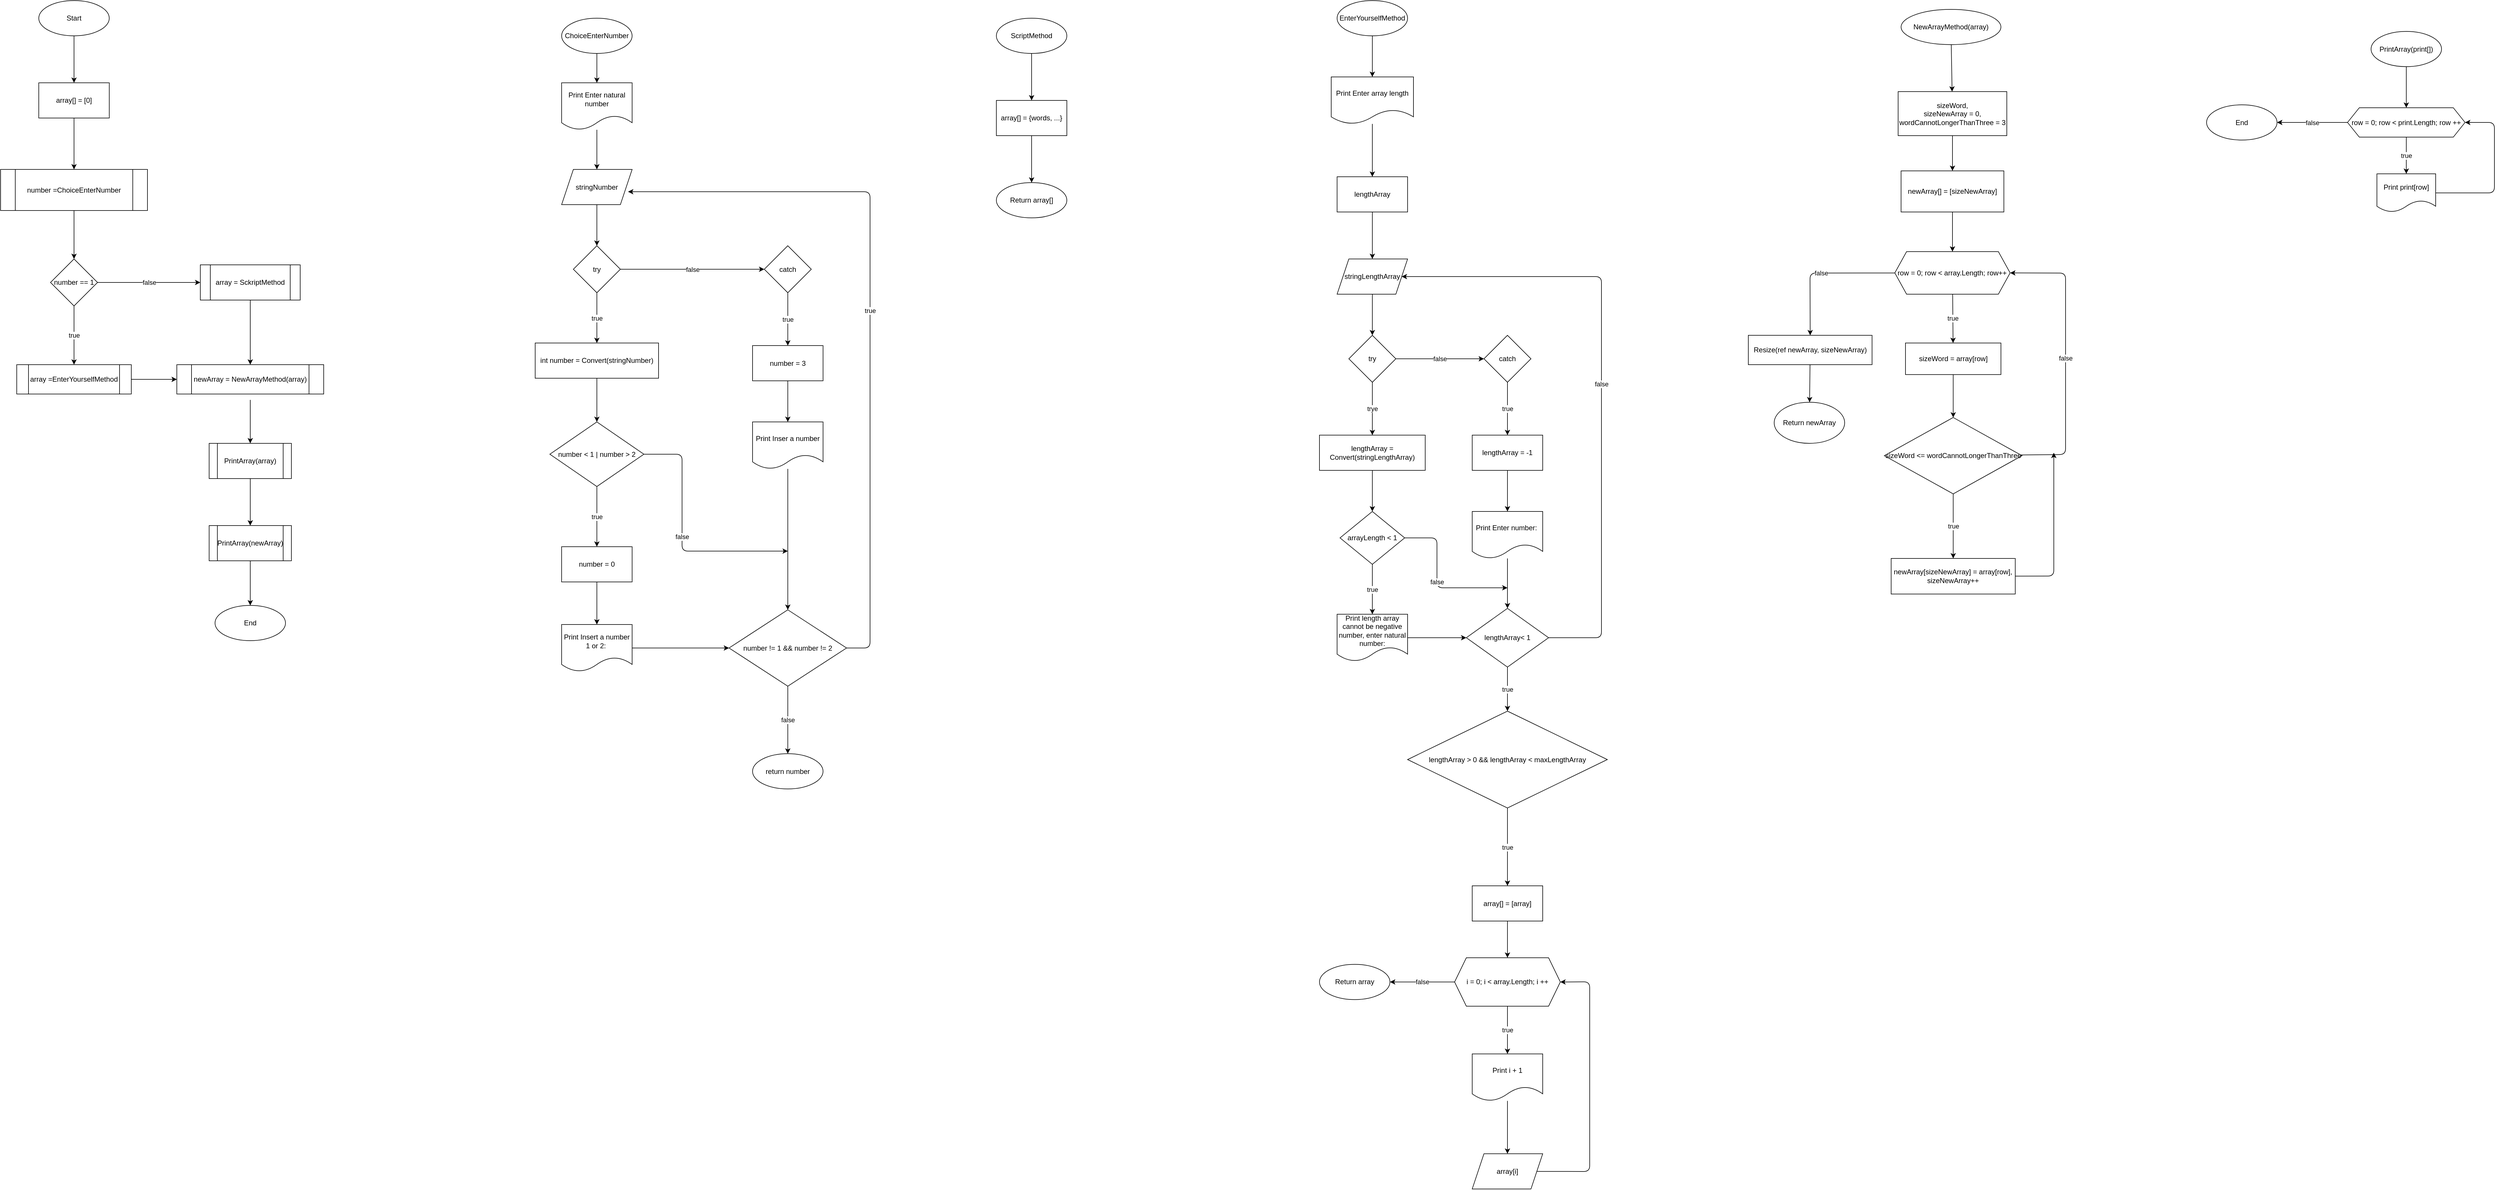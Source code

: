 <mxfile>
    <diagram id="Eii8nnGH6GLkC-q3jCfu" name="Page-1">
        <mxGraphModel dx="1202" dy="533" grid="1" gridSize="10" guides="1" tooltips="1" connect="1" arrows="1" fold="1" page="1" pageScale="1" pageWidth="1100" pageHeight="850" math="0" shadow="0">
            <root>
                <mxCell id="0"/>
                <mxCell id="1" parent="0"/>
                <mxCell id="Q7-Qrk8orozJDqt8Iv2w-7" value="" style="edgeStyle=none;html=1;" parent="1" source="Q7-Qrk8orozJDqt8Iv2w-8" target="Q7-Qrk8orozJDqt8Iv2w-101" edge="1">
                    <mxGeometry relative="1" as="geometry"/>
                </mxCell>
                <mxCell id="Q7-Qrk8orozJDqt8Iv2w-8" value="ChoiceEnterNumber" style="ellipse;whiteSpace=wrap;html=1;" parent="1" vertex="1">
                    <mxGeometry x="990" y="40" width="120" height="60" as="geometry"/>
                </mxCell>
                <mxCell id="Q7-Qrk8orozJDqt8Iv2w-9" value="" style="edgeStyle=none;html=1;" parent="1" source="Q7-Qrk8orozJDqt8Iv2w-10" target="Q7-Qrk8orozJDqt8Iv2w-13" edge="1">
                    <mxGeometry relative="1" as="geometry"/>
                </mxCell>
                <mxCell id="Q7-Qrk8orozJDqt8Iv2w-10" value="stringNumber" style="shape=parallelogram;perimeter=parallelogramPerimeter;whiteSpace=wrap;html=1;fixedSize=1;" parent="1" vertex="1">
                    <mxGeometry x="990" y="297.5" width="120" height="60" as="geometry"/>
                </mxCell>
                <mxCell id="Q7-Qrk8orozJDqt8Iv2w-11" value="true" style="edgeStyle=none;html=1;" parent="1" source="Q7-Qrk8orozJDqt8Iv2w-13" target="Q7-Qrk8orozJDqt8Iv2w-15" edge="1">
                    <mxGeometry relative="1" as="geometry"/>
                </mxCell>
                <mxCell id="Q7-Qrk8orozJDqt8Iv2w-12" value="false" style="edgeStyle=none;html=1;" parent="1" source="Q7-Qrk8orozJDqt8Iv2w-13" target="Q7-Qrk8orozJDqt8Iv2w-24" edge="1">
                    <mxGeometry relative="1" as="geometry"/>
                </mxCell>
                <mxCell id="Q7-Qrk8orozJDqt8Iv2w-13" value="try" style="rhombus;whiteSpace=wrap;html=1;" parent="1" vertex="1">
                    <mxGeometry x="1010" y="427.5" width="80" height="80" as="geometry"/>
                </mxCell>
                <mxCell id="Q7-Qrk8orozJDqt8Iv2w-14" value="" style="edgeStyle=none;html=1;" parent="1" source="Q7-Qrk8orozJDqt8Iv2w-15" target="Q7-Qrk8orozJDqt8Iv2w-18" edge="1">
                    <mxGeometry relative="1" as="geometry"/>
                </mxCell>
                <mxCell id="Q7-Qrk8orozJDqt8Iv2w-15" value="int number = Convert(stringNumber)" style="whiteSpace=wrap;html=1;" parent="1" vertex="1">
                    <mxGeometry x="945" y="593.12" width="210" height="60" as="geometry"/>
                </mxCell>
                <mxCell id="Q7-Qrk8orozJDqt8Iv2w-16" value="true" style="edgeStyle=none;html=1;" parent="1" source="Q7-Qrk8orozJDqt8Iv2w-18" target="Q7-Qrk8orozJDqt8Iv2w-20" edge="1">
                    <mxGeometry relative="1" as="geometry"/>
                </mxCell>
                <mxCell id="Q7-Qrk8orozJDqt8Iv2w-17" value="false" style="edgeStyle=none;html=1;" parent="1" source="Q7-Qrk8orozJDqt8Iv2w-18" edge="1">
                    <mxGeometry relative="1" as="geometry">
                        <mxPoint x="1375" y="947.5" as="targetPoint"/>
                        <Array as="points">
                            <mxPoint x="1195" y="782.5"/>
                            <mxPoint x="1195" y="947.5"/>
                        </Array>
                    </mxGeometry>
                </mxCell>
                <mxCell id="Q7-Qrk8orozJDqt8Iv2w-18" value="number &amp;lt; 1 | number &amp;gt; 2" style="rhombus;whiteSpace=wrap;html=1;" parent="1" vertex="1">
                    <mxGeometry x="970" y="727.5" width="160" height="110" as="geometry"/>
                </mxCell>
                <mxCell id="Q7-Qrk8orozJDqt8Iv2w-19" value="" style="edgeStyle=none;html=1;" parent="1" source="Q7-Qrk8orozJDqt8Iv2w-20" target="Q7-Qrk8orozJDqt8Iv2w-22" edge="1">
                    <mxGeometry relative="1" as="geometry"/>
                </mxCell>
                <mxCell id="Q7-Qrk8orozJDqt8Iv2w-20" value="number = 0" style="whiteSpace=wrap;html=1;" parent="1" vertex="1">
                    <mxGeometry x="990" y="940" width="120" height="60" as="geometry"/>
                </mxCell>
                <mxCell id="Q7-Qrk8orozJDqt8Iv2w-21" style="edgeStyle=none;html=1;entryX=0;entryY=0.5;entryDx=0;entryDy=0;" parent="1" source="Q7-Qrk8orozJDqt8Iv2w-22" target="Q7-Qrk8orozJDqt8Iv2w-31" edge="1">
                    <mxGeometry relative="1" as="geometry"/>
                </mxCell>
                <mxCell id="Q7-Qrk8orozJDqt8Iv2w-22" value="Print Insert a number 1 or 2:&amp;nbsp;" style="shape=document;whiteSpace=wrap;html=1;boundedLbl=1;" parent="1" vertex="1">
                    <mxGeometry x="990" y="1072.5" width="120" height="80" as="geometry"/>
                </mxCell>
                <mxCell id="Q7-Qrk8orozJDqt8Iv2w-23" value="true" style="edgeStyle=none;html=1;" parent="1" source="Q7-Qrk8orozJDqt8Iv2w-24" target="Q7-Qrk8orozJDqt8Iv2w-26" edge="1">
                    <mxGeometry relative="1" as="geometry"/>
                </mxCell>
                <mxCell id="Q7-Qrk8orozJDqt8Iv2w-24" value="catch" style="rhombus;whiteSpace=wrap;html=1;" parent="1" vertex="1">
                    <mxGeometry x="1335" y="427.5" width="80" height="80" as="geometry"/>
                </mxCell>
                <mxCell id="Q7-Qrk8orozJDqt8Iv2w-25" value="" style="edgeStyle=none;html=1;" parent="1" source="Q7-Qrk8orozJDqt8Iv2w-26" target="Q7-Qrk8orozJDqt8Iv2w-28" edge="1">
                    <mxGeometry relative="1" as="geometry"/>
                </mxCell>
                <mxCell id="Q7-Qrk8orozJDqt8Iv2w-26" value="number = 3" style="whiteSpace=wrap;html=1;" parent="1" vertex="1">
                    <mxGeometry x="1315" y="597.5" width="120" height="60" as="geometry"/>
                </mxCell>
                <mxCell id="Q7-Qrk8orozJDqt8Iv2w-27" style="edgeStyle=none;html=1;entryX=0.5;entryY=0;entryDx=0;entryDy=0;" parent="1" source="Q7-Qrk8orozJDqt8Iv2w-28" target="Q7-Qrk8orozJDqt8Iv2w-31" edge="1">
                    <mxGeometry relative="1" as="geometry"/>
                </mxCell>
                <mxCell id="Q7-Qrk8orozJDqt8Iv2w-28" value="Print Inser a number" style="shape=document;whiteSpace=wrap;html=1;boundedLbl=1;" parent="1" vertex="1">
                    <mxGeometry x="1315" y="727.5" width="120" height="80" as="geometry"/>
                </mxCell>
                <mxCell id="Q7-Qrk8orozJDqt8Iv2w-29" value="true" style="edgeStyle=none;html=1;entryX=0.942;entryY=0.633;entryDx=0;entryDy=0;entryPerimeter=0;" parent="1" source="Q7-Qrk8orozJDqt8Iv2w-31" target="Q7-Qrk8orozJDqt8Iv2w-10" edge="1">
                    <mxGeometry relative="1" as="geometry">
                        <Array as="points">
                            <mxPoint x="1515" y="1112.5"/>
                            <mxPoint x="1515" y="335.5"/>
                        </Array>
                    </mxGeometry>
                </mxCell>
                <mxCell id="Q7-Qrk8orozJDqt8Iv2w-30" value="false" style="edgeStyle=none;html=1;" parent="1" source="Q7-Qrk8orozJDqt8Iv2w-31" target="Q7-Qrk8orozJDqt8Iv2w-34" edge="1">
                    <mxGeometry relative="1" as="geometry"/>
                </mxCell>
                <mxCell id="Q7-Qrk8orozJDqt8Iv2w-31" value="number != 1 &amp;amp;&amp;amp; number != 2" style="rhombus;whiteSpace=wrap;html=1;" parent="1" vertex="1">
                    <mxGeometry x="1275" y="1047.5" width="200" height="130" as="geometry"/>
                </mxCell>
                <mxCell id="Q7-Qrk8orozJDqt8Iv2w-32" value="" style="edgeStyle=none;html=1;" parent="1" source="Q7-Qrk8orozJDqt8Iv2w-33" target="Q7-Qrk8orozJDqt8Iv2w-115" edge="1">
                    <mxGeometry relative="1" as="geometry"/>
                </mxCell>
                <mxCell id="Q7-Qrk8orozJDqt8Iv2w-33" value="Start" style="ellipse;whiteSpace=wrap;html=1;" parent="1" vertex="1">
                    <mxGeometry x="100" y="10" width="120" height="60" as="geometry"/>
                </mxCell>
                <mxCell id="Q7-Qrk8orozJDqt8Iv2w-34" value="return number" style="ellipse;whiteSpace=wrap;html=1;" parent="1" vertex="1">
                    <mxGeometry x="1315" y="1292.5" width="120" height="60" as="geometry"/>
                </mxCell>
                <mxCell id="Q7-Qrk8orozJDqt8Iv2w-37" value="true" style="edgeStyle=none;html=1;entryX=0.5;entryY=0;entryDx=0;entryDy=0;" parent="1" source="Q7-Qrk8orozJDqt8Iv2w-39" target="WTpTXgm8ZxH8MhkFRXwK-5" edge="1">
                    <mxGeometry relative="1" as="geometry">
                        <mxPoint x="160" y="620" as="targetPoint"/>
                    </mxGeometry>
                </mxCell>
                <mxCell id="Q7-Qrk8orozJDqt8Iv2w-38" value="false" style="edgeStyle=none;html=1;entryX=0;entryY=0.5;entryDx=0;entryDy=0;" parent="1" source="Q7-Qrk8orozJDqt8Iv2w-39" target="WTpTXgm8ZxH8MhkFRXwK-3" edge="1">
                    <mxGeometry relative="1" as="geometry">
                        <mxPoint x="320" y="490" as="targetPoint"/>
                    </mxGeometry>
                </mxCell>
                <mxCell id="Q7-Qrk8orozJDqt8Iv2w-39" value="number == 1" style="rhombus;whiteSpace=wrap;html=1;" parent="1" vertex="1">
                    <mxGeometry x="120" y="450" width="80" height="80" as="geometry"/>
                </mxCell>
                <mxCell id="Q7-Qrk8orozJDqt8Iv2w-44" value="" style="edgeStyle=none;html=1;" parent="1" source="Q7-Qrk8orozJDqt8Iv2w-45" target="Q7-Qrk8orozJDqt8Iv2w-47" edge="1">
                    <mxGeometry relative="1" as="geometry"/>
                </mxCell>
                <mxCell id="Q7-Qrk8orozJDqt8Iv2w-45" value="ScriptMethod" style="ellipse;whiteSpace=wrap;html=1;" parent="1" vertex="1">
                    <mxGeometry x="1730" y="40" width="120" height="60" as="geometry"/>
                </mxCell>
                <mxCell id="Q7-Qrk8orozJDqt8Iv2w-46" value="" style="edgeStyle=none;html=1;" parent="1" source="Q7-Qrk8orozJDqt8Iv2w-47" target="Q7-Qrk8orozJDqt8Iv2w-48" edge="1">
                    <mxGeometry relative="1" as="geometry"/>
                </mxCell>
                <mxCell id="Q7-Qrk8orozJDqt8Iv2w-47" value="array[] = {words, ...}" style="whiteSpace=wrap;html=1;" parent="1" vertex="1">
                    <mxGeometry x="1730" y="180" width="120" height="60" as="geometry"/>
                </mxCell>
                <mxCell id="Q7-Qrk8orozJDqt8Iv2w-48" value="Return array[]" style="ellipse;whiteSpace=wrap;html=1;" parent="1" vertex="1">
                    <mxGeometry x="1730" y="320" width="120" height="60" as="geometry"/>
                </mxCell>
                <mxCell id="Q7-Qrk8orozJDqt8Iv2w-49" value="" style="edgeStyle=none;html=1;" parent="1" source="Q7-Qrk8orozJDqt8Iv2w-50" target="Q7-Qrk8orozJDqt8Iv2w-52" edge="1">
                    <mxGeometry relative="1" as="geometry"/>
                </mxCell>
                <mxCell id="Q7-Qrk8orozJDqt8Iv2w-50" value="EnterYourselfMethod" style="ellipse;whiteSpace=wrap;html=1;" parent="1" vertex="1">
                    <mxGeometry x="2310" y="10" width="120" height="60" as="geometry"/>
                </mxCell>
                <mxCell id="Q7-Qrk8orozJDqt8Iv2w-51" value="" style="edgeStyle=none;html=1;" parent="1" source="Q7-Qrk8orozJDqt8Iv2w-52" target="Q7-Qrk8orozJDqt8Iv2w-54" edge="1">
                    <mxGeometry relative="1" as="geometry"/>
                </mxCell>
                <mxCell id="Q7-Qrk8orozJDqt8Iv2w-52" value="Print Enter array length" style="shape=document;whiteSpace=wrap;html=1;boundedLbl=1;" parent="1" vertex="1">
                    <mxGeometry x="2300" y="140" width="140" height="80" as="geometry"/>
                </mxCell>
                <mxCell id="Q7-Qrk8orozJDqt8Iv2w-53" value="" style="edgeStyle=none;html=1;" parent="1" source="Q7-Qrk8orozJDqt8Iv2w-54" target="Q7-Qrk8orozJDqt8Iv2w-56" edge="1">
                    <mxGeometry relative="1" as="geometry"/>
                </mxCell>
                <mxCell id="Q7-Qrk8orozJDqt8Iv2w-54" value="lengthArray" style="whiteSpace=wrap;html=1;" parent="1" vertex="1">
                    <mxGeometry x="2310" y="310" width="120" height="60" as="geometry"/>
                </mxCell>
                <mxCell id="Q7-Qrk8orozJDqt8Iv2w-55" value="" style="edgeStyle=none;html=1;" parent="1" source="Q7-Qrk8orozJDqt8Iv2w-56" target="Q7-Qrk8orozJDqt8Iv2w-59" edge="1">
                    <mxGeometry relative="1" as="geometry"/>
                </mxCell>
                <mxCell id="Q7-Qrk8orozJDqt8Iv2w-56" value="stringLengthArray" style="shape=parallelogram;perimeter=parallelogramPerimeter;whiteSpace=wrap;html=1;fixedSize=1;" parent="1" vertex="1">
                    <mxGeometry x="2310" y="450" width="120" height="60" as="geometry"/>
                </mxCell>
                <mxCell id="Q7-Qrk8orozJDqt8Iv2w-57" value="trye" style="edgeStyle=none;html=1;" parent="1" source="Q7-Qrk8orozJDqt8Iv2w-59" target="Q7-Qrk8orozJDqt8Iv2w-61" edge="1">
                    <mxGeometry relative="1" as="geometry"/>
                </mxCell>
                <mxCell id="Q7-Qrk8orozJDqt8Iv2w-58" value="false" style="edgeStyle=none;html=1;" parent="1" source="Q7-Qrk8orozJDqt8Iv2w-59" target="Q7-Qrk8orozJDqt8Iv2w-68" edge="1">
                    <mxGeometry relative="1" as="geometry"/>
                </mxCell>
                <mxCell id="Q7-Qrk8orozJDqt8Iv2w-59" value="try" style="rhombus;whiteSpace=wrap;html=1;" parent="1" vertex="1">
                    <mxGeometry x="2330" y="580" width="80" height="80" as="geometry"/>
                </mxCell>
                <mxCell id="Q7-Qrk8orozJDqt8Iv2w-60" value="" style="edgeStyle=none;html=1;" parent="1" source="Q7-Qrk8orozJDqt8Iv2w-61" target="Q7-Qrk8orozJDqt8Iv2w-64" edge="1">
                    <mxGeometry relative="1" as="geometry"/>
                </mxCell>
                <mxCell id="Q7-Qrk8orozJDqt8Iv2w-61" value="lengthArray = Convert(stringLengthArray)" style="whiteSpace=wrap;html=1;" parent="1" vertex="1">
                    <mxGeometry x="2280" y="750" width="180" height="60" as="geometry"/>
                </mxCell>
                <mxCell id="Q7-Qrk8orozJDqt8Iv2w-62" value="true" style="edgeStyle=none;html=1;" parent="1" source="Q7-Qrk8orozJDqt8Iv2w-64" target="Q7-Qrk8orozJDqt8Iv2w-66" edge="1">
                    <mxGeometry relative="1" as="geometry"/>
                </mxCell>
                <mxCell id="Q7-Qrk8orozJDqt8Iv2w-63" value="false" style="edgeStyle=none;html=1;" parent="1" source="Q7-Qrk8orozJDqt8Iv2w-64" edge="1">
                    <mxGeometry relative="1" as="geometry">
                        <mxPoint x="2600" y="1010" as="targetPoint"/>
                        <Array as="points">
                            <mxPoint x="2480" y="925"/>
                            <mxPoint x="2480" y="1010"/>
                        </Array>
                    </mxGeometry>
                </mxCell>
                <mxCell id="Q7-Qrk8orozJDqt8Iv2w-64" value="arrayLength &amp;lt; 1" style="rhombus;whiteSpace=wrap;html=1;" parent="1" vertex="1">
                    <mxGeometry x="2315" y="880" width="110" height="90" as="geometry"/>
                </mxCell>
                <mxCell id="Q7-Qrk8orozJDqt8Iv2w-65" style="edgeStyle=none;html=1;entryX=0;entryY=0.5;entryDx=0;entryDy=0;" parent="1" source="Q7-Qrk8orozJDqt8Iv2w-66" target="Q7-Qrk8orozJDqt8Iv2w-75" edge="1">
                    <mxGeometry relative="1" as="geometry"/>
                </mxCell>
                <mxCell id="Q7-Qrk8orozJDqt8Iv2w-66" value="Print length array cannot be negative number, enter natural number:" style="shape=document;whiteSpace=wrap;html=1;boundedLbl=1;" parent="1" vertex="1">
                    <mxGeometry x="2310" y="1055" width="120" height="80" as="geometry"/>
                </mxCell>
                <mxCell id="Q7-Qrk8orozJDqt8Iv2w-67" value="true" style="edgeStyle=none;html=1;" parent="1" source="Q7-Qrk8orozJDqt8Iv2w-68" target="Q7-Qrk8orozJDqt8Iv2w-70" edge="1">
                    <mxGeometry relative="1" as="geometry"/>
                </mxCell>
                <mxCell id="Q7-Qrk8orozJDqt8Iv2w-68" value="catch" style="rhombus;whiteSpace=wrap;html=1;" parent="1" vertex="1">
                    <mxGeometry x="2560" y="580" width="80" height="80" as="geometry"/>
                </mxCell>
                <mxCell id="Q7-Qrk8orozJDqt8Iv2w-69" value="" style="edgeStyle=none;html=1;" parent="1" source="Q7-Qrk8orozJDqt8Iv2w-70" target="Q7-Qrk8orozJDqt8Iv2w-72" edge="1">
                    <mxGeometry relative="1" as="geometry"/>
                </mxCell>
                <mxCell id="Q7-Qrk8orozJDqt8Iv2w-70" value="lengthArray = -1" style="whiteSpace=wrap;html=1;" parent="1" vertex="1">
                    <mxGeometry x="2540" y="750" width="120" height="60" as="geometry"/>
                </mxCell>
                <mxCell id="Q7-Qrk8orozJDqt8Iv2w-71" value="" style="edgeStyle=none;html=1;" parent="1" source="Q7-Qrk8orozJDqt8Iv2w-72" target="Q7-Qrk8orozJDqt8Iv2w-75" edge="1">
                    <mxGeometry relative="1" as="geometry"/>
                </mxCell>
                <mxCell id="Q7-Qrk8orozJDqt8Iv2w-72" value="Print Enter number:&amp;nbsp;" style="shape=document;whiteSpace=wrap;html=1;boundedLbl=1;" parent="1" vertex="1">
                    <mxGeometry x="2540" y="880" width="120" height="80" as="geometry"/>
                </mxCell>
                <mxCell id="Q7-Qrk8orozJDqt8Iv2w-73" value="false" style="edgeStyle=none;html=1;entryX=1;entryY=0.5;entryDx=0;entryDy=0;" parent="1" source="Q7-Qrk8orozJDqt8Iv2w-75" target="Q7-Qrk8orozJDqt8Iv2w-56" edge="1">
                    <mxGeometry relative="1" as="geometry">
                        <Array as="points">
                            <mxPoint x="2760" y="1095"/>
                            <mxPoint x="2760" y="480"/>
                        </Array>
                    </mxGeometry>
                </mxCell>
                <mxCell id="Q7-Qrk8orozJDqt8Iv2w-74" value="true" style="edgeStyle=none;html=1;" parent="1" source="Q7-Qrk8orozJDqt8Iv2w-75" target="Q7-Qrk8orozJDqt8Iv2w-103" edge="1">
                    <mxGeometry relative="1" as="geometry"/>
                </mxCell>
                <mxCell id="Q7-Qrk8orozJDqt8Iv2w-75" value="lengthArray&amp;lt; 1" style="rhombus;whiteSpace=wrap;html=1;" parent="1" vertex="1">
                    <mxGeometry x="2530" y="1045" width="140" height="100" as="geometry"/>
                </mxCell>
                <mxCell id="Q7-Qrk8orozJDqt8Iv2w-76" value="" style="edgeStyle=none;html=1;entryX=0.5;entryY=0;entryDx=0;entryDy=0;" parent="1" target="WTpTXgm8ZxH8MhkFRXwK-9" edge="1">
                    <mxGeometry relative="1" as="geometry">
                        <mxPoint x="460" y="690" as="sourcePoint"/>
                        <mxPoint x="460" y="770" as="targetPoint"/>
                    </mxGeometry>
                </mxCell>
                <mxCell id="Q7-Qrk8orozJDqt8Iv2w-78" value="" style="edgeStyle=none;html=1;" parent="1" source="Q7-Qrk8orozJDqt8Iv2w-79" target="Q7-Qrk8orozJDqt8Iv2w-81" edge="1">
                    <mxGeometry relative="1" as="geometry"/>
                </mxCell>
                <mxCell id="Q7-Qrk8orozJDqt8Iv2w-79" value="NewArrayMethod(array)" style="ellipse;whiteSpace=wrap;html=1;" parent="1" vertex="1">
                    <mxGeometry x="3270" y="25" width="170" height="60" as="geometry"/>
                </mxCell>
                <mxCell id="Q7-Qrk8orozJDqt8Iv2w-80" value="" style="edgeStyle=none;html=1;" parent="1" source="Q7-Qrk8orozJDqt8Iv2w-81" target="Q7-Qrk8orozJDqt8Iv2w-83" edge="1">
                    <mxGeometry relative="1" as="geometry"/>
                </mxCell>
                <mxCell id="Q7-Qrk8orozJDqt8Iv2w-81" value="sizeWord,&lt;br&gt;sizeNewArray = 0,&lt;br&gt;wordCannotLongerThanThree = 3" style="whiteSpace=wrap;html=1;" parent="1" vertex="1">
                    <mxGeometry x="3265" y="165" width="185" height="75" as="geometry"/>
                </mxCell>
                <mxCell id="Q7-Qrk8orozJDqt8Iv2w-82" value="" style="edgeStyle=none;html=1;" parent="1" source="Q7-Qrk8orozJDqt8Iv2w-83" target="Q7-Qrk8orozJDqt8Iv2w-86" edge="1">
                    <mxGeometry relative="1" as="geometry"/>
                </mxCell>
                <mxCell id="Q7-Qrk8orozJDqt8Iv2w-83" value="newArray[] = [sizeNewArray]" style="whiteSpace=wrap;html=1;" parent="1" vertex="1">
                    <mxGeometry x="3270" y="300" width="175" height="70" as="geometry"/>
                </mxCell>
                <mxCell id="Q7-Qrk8orozJDqt8Iv2w-84" value="true" style="edgeStyle=none;html=1;" parent="1" source="Q7-Qrk8orozJDqt8Iv2w-86" target="Q7-Qrk8orozJDqt8Iv2w-88" edge="1">
                    <mxGeometry relative="1" as="geometry"/>
                </mxCell>
                <mxCell id="Q7-Qrk8orozJDqt8Iv2w-85" value="false" style="edgeStyle=none;html=1;entryX=0.5;entryY=0;entryDx=0;entryDy=0;" parent="1" source="Q7-Qrk8orozJDqt8Iv2w-86" target="Q7-Qrk8orozJDqt8Iv2w-95" edge="1">
                    <mxGeometry relative="1" as="geometry">
                        <Array as="points">
                            <mxPoint x="3115" y="474"/>
                        </Array>
                    </mxGeometry>
                </mxCell>
                <mxCell id="Q7-Qrk8orozJDqt8Iv2w-86" value="row = 0; row &amp;lt; array.Length; row++" style="shape=hexagon;perimeter=hexagonPerimeter2;whiteSpace=wrap;html=1;fixedSize=1;" parent="1" vertex="1">
                    <mxGeometry x="3259.38" y="437.5" width="196.25" height="72.5" as="geometry"/>
                </mxCell>
                <mxCell id="Q7-Qrk8orozJDqt8Iv2w-87" value="" style="edgeStyle=none;html=1;" parent="1" source="Q7-Qrk8orozJDqt8Iv2w-88" target="Q7-Qrk8orozJDqt8Iv2w-91" edge="1">
                    <mxGeometry relative="1" as="geometry"/>
                </mxCell>
                <mxCell id="Q7-Qrk8orozJDqt8Iv2w-88" value="sizeWord = array[row]" style="whiteSpace=wrap;html=1;" parent="1" vertex="1">
                    <mxGeometry x="3277.51" y="593.12" width="162.49" height="53.75" as="geometry"/>
                </mxCell>
                <mxCell id="Q7-Qrk8orozJDqt8Iv2w-89" value="true" style="edgeStyle=none;html=1;" parent="1" source="Q7-Qrk8orozJDqt8Iv2w-91" target="Q7-Qrk8orozJDqt8Iv2w-93" edge="1">
                    <mxGeometry relative="1" as="geometry"/>
                </mxCell>
                <mxCell id="Q7-Qrk8orozJDqt8Iv2w-90" value="false" style="edgeStyle=none;html=1;entryX=1;entryY=0.5;entryDx=0;entryDy=0;" parent="1" source="Q7-Qrk8orozJDqt8Iv2w-91" target="Q7-Qrk8orozJDqt8Iv2w-86" edge="1">
                    <mxGeometry relative="1" as="geometry">
                        <Array as="points">
                            <mxPoint x="3550" y="783"/>
                            <mxPoint x="3550" y="474"/>
                        </Array>
                    </mxGeometry>
                </mxCell>
                <mxCell id="Q7-Qrk8orozJDqt8Iv2w-91" value="sizeWord &amp;lt;= wordCannotLongerThanThree" style="rhombus;whiteSpace=wrap;html=1;" parent="1" vertex="1">
                    <mxGeometry x="3241.57" y="720" width="234.38" height="130" as="geometry"/>
                </mxCell>
                <mxCell id="Q7-Qrk8orozJDqt8Iv2w-92" style="edgeStyle=none;html=1;" parent="1" source="Q7-Qrk8orozJDqt8Iv2w-93" edge="1">
                    <mxGeometry relative="1" as="geometry">
                        <mxPoint x="3530" y="780" as="targetPoint"/>
                        <Array as="points">
                            <mxPoint x="3530" y="990"/>
                        </Array>
                    </mxGeometry>
                </mxCell>
                <mxCell id="Q7-Qrk8orozJDqt8Iv2w-93" value="newArray[sizeNewArray] = array[row],&lt;br&gt;sizeNewArray++" style="whiteSpace=wrap;html=1;" parent="1" vertex="1">
                    <mxGeometry x="3253.14" y="960" width="211.24" height="60.61" as="geometry"/>
                </mxCell>
                <mxCell id="Q7-Qrk8orozJDqt8Iv2w-94" value="" style="edgeStyle=none;html=1;" parent="1" source="Q7-Qrk8orozJDqt8Iv2w-95" target="Q7-Qrk8orozJDqt8Iv2w-96" edge="1">
                    <mxGeometry relative="1" as="geometry"/>
                </mxCell>
                <mxCell id="Q7-Qrk8orozJDqt8Iv2w-95" value="Resize(ref newArray, sizeNewArray)" style="whiteSpace=wrap;html=1;" parent="1" vertex="1">
                    <mxGeometry x="3010" y="580" width="210.62" height="50" as="geometry"/>
                </mxCell>
                <mxCell id="Q7-Qrk8orozJDqt8Iv2w-96" value="Return newArray" style="ellipse;whiteSpace=wrap;html=1;" parent="1" vertex="1">
                    <mxGeometry x="3054" y="694" width="120" height="70" as="geometry"/>
                </mxCell>
                <mxCell id="Q7-Qrk8orozJDqt8Iv2w-100" value="" style="edgeStyle=none;html=1;" parent="1" source="Q7-Qrk8orozJDqt8Iv2w-101" target="Q7-Qrk8orozJDqt8Iv2w-10" edge="1">
                    <mxGeometry relative="1" as="geometry"/>
                </mxCell>
                <mxCell id="Q7-Qrk8orozJDqt8Iv2w-101" value="Print Enter natural number" style="shape=document;whiteSpace=wrap;html=1;boundedLbl=1;" parent="1" vertex="1">
                    <mxGeometry x="990" y="150" width="120" height="80" as="geometry"/>
                </mxCell>
                <mxCell id="Q7-Qrk8orozJDqt8Iv2w-102" value="true" style="edgeStyle=none;html=1;" parent="1" source="Q7-Qrk8orozJDqt8Iv2w-103" target="Q7-Qrk8orozJDqt8Iv2w-105" edge="1">
                    <mxGeometry relative="1" as="geometry"/>
                </mxCell>
                <mxCell id="Q7-Qrk8orozJDqt8Iv2w-103" value="lengthArray &amp;gt; 0 &amp;amp;&amp;amp; lengthArray &amp;lt; maxLengthArray" style="rhombus;whiteSpace=wrap;html=1;" parent="1" vertex="1">
                    <mxGeometry x="2430" y="1220" width="340" height="165" as="geometry"/>
                </mxCell>
                <mxCell id="Q7-Qrk8orozJDqt8Iv2w-104" value="" style="edgeStyle=none;html=1;" parent="1" source="Q7-Qrk8orozJDqt8Iv2w-105" target="Q7-Qrk8orozJDqt8Iv2w-108" edge="1">
                    <mxGeometry relative="1" as="geometry"/>
                </mxCell>
                <mxCell id="Q7-Qrk8orozJDqt8Iv2w-105" value="array[] = [array]" style="whiteSpace=wrap;html=1;" parent="1" vertex="1">
                    <mxGeometry x="2540" y="1517.5" width="120" height="60" as="geometry"/>
                </mxCell>
                <mxCell id="Q7-Qrk8orozJDqt8Iv2w-106" value="true" style="edgeStyle=none;html=1;" parent="1" source="Q7-Qrk8orozJDqt8Iv2w-108" target="Q7-Qrk8orozJDqt8Iv2w-110" edge="1">
                    <mxGeometry relative="1" as="geometry"/>
                </mxCell>
                <mxCell id="Q7-Qrk8orozJDqt8Iv2w-107" value="false" style="edgeStyle=none;html=1;" parent="1" source="Q7-Qrk8orozJDqt8Iv2w-108" target="Q7-Qrk8orozJDqt8Iv2w-113" edge="1">
                    <mxGeometry relative="1" as="geometry"/>
                </mxCell>
                <mxCell id="Q7-Qrk8orozJDqt8Iv2w-108" value="i = 0; i &amp;lt; array.Length; i ++" style="shape=hexagon;perimeter=hexagonPerimeter2;whiteSpace=wrap;html=1;fixedSize=1;" parent="1" vertex="1">
                    <mxGeometry x="2510" y="1640" width="180" height="82.5" as="geometry"/>
                </mxCell>
                <mxCell id="Q7-Qrk8orozJDqt8Iv2w-109" value="" style="edgeStyle=none;html=1;" parent="1" source="Q7-Qrk8orozJDqt8Iv2w-110" target="Q7-Qrk8orozJDqt8Iv2w-112" edge="1">
                    <mxGeometry relative="1" as="geometry"/>
                </mxCell>
                <mxCell id="Q7-Qrk8orozJDqt8Iv2w-110" value="Print i + 1" style="shape=document;whiteSpace=wrap;html=1;boundedLbl=1;" parent="1" vertex="1">
                    <mxGeometry x="2540" y="1803.75" width="120" height="80" as="geometry"/>
                </mxCell>
                <mxCell id="Q7-Qrk8orozJDqt8Iv2w-111" style="edgeStyle=none;html=1;entryX=1;entryY=0.5;entryDx=0;entryDy=0;" parent="1" source="Q7-Qrk8orozJDqt8Iv2w-112" target="Q7-Qrk8orozJDqt8Iv2w-108" edge="1">
                    <mxGeometry relative="1" as="geometry">
                        <Array as="points">
                            <mxPoint x="2740" y="2004"/>
                            <mxPoint x="2740" y="1681"/>
                        </Array>
                    </mxGeometry>
                </mxCell>
                <mxCell id="Q7-Qrk8orozJDqt8Iv2w-112" value="array[i]" style="shape=parallelogram;perimeter=parallelogramPerimeter;whiteSpace=wrap;html=1;fixedSize=1;" parent="1" vertex="1">
                    <mxGeometry x="2540" y="1973.75" width="120" height="60" as="geometry"/>
                </mxCell>
                <mxCell id="Q7-Qrk8orozJDqt8Iv2w-113" value="Return array" style="ellipse;whiteSpace=wrap;html=1;" parent="1" vertex="1">
                    <mxGeometry x="2280" y="1651.25" width="120" height="60" as="geometry"/>
                </mxCell>
                <mxCell id="Q7-Qrk8orozJDqt8Iv2w-114" value="" style="edgeStyle=none;html=1;entryX=0.5;entryY=0;entryDx=0;entryDy=0;" parent="1" source="Q7-Qrk8orozJDqt8Iv2w-115" target="WTpTXgm8ZxH8MhkFRXwK-1" edge="1">
                    <mxGeometry relative="1" as="geometry">
                        <mxPoint x="160" y="290" as="targetPoint"/>
                    </mxGeometry>
                </mxCell>
                <mxCell id="Q7-Qrk8orozJDqt8Iv2w-115" value="array[] = [0]" style="whiteSpace=wrap;html=1;" parent="1" vertex="1">
                    <mxGeometry x="100" y="150" width="120" height="60" as="geometry"/>
                </mxCell>
                <mxCell id="Q7-Qrk8orozJDqt8Iv2w-116" value="" style="edgeStyle=none;html=1;" parent="1" source="Q7-Qrk8orozJDqt8Iv2w-117" target="Q7-Qrk8orozJDqt8Iv2w-120" edge="1">
                    <mxGeometry relative="1" as="geometry"/>
                </mxCell>
                <mxCell id="Q7-Qrk8orozJDqt8Iv2w-117" value="PrintArray(print[])" style="ellipse;whiteSpace=wrap;html=1;" parent="1" vertex="1">
                    <mxGeometry x="4070" y="62.5" width="120" height="60" as="geometry"/>
                </mxCell>
                <mxCell id="Q7-Qrk8orozJDqt8Iv2w-118" value="true" style="edgeStyle=none;html=1;" parent="1" source="Q7-Qrk8orozJDqt8Iv2w-120" target="Q7-Qrk8orozJDqt8Iv2w-122" edge="1">
                    <mxGeometry relative="1" as="geometry"/>
                </mxCell>
                <mxCell id="Q7-Qrk8orozJDqt8Iv2w-119" value="false" style="edgeStyle=none;html=1;" parent="1" source="Q7-Qrk8orozJDqt8Iv2w-120" target="Q7-Qrk8orozJDqt8Iv2w-123" edge="1">
                    <mxGeometry relative="1" as="geometry"/>
                </mxCell>
                <mxCell id="Q7-Qrk8orozJDqt8Iv2w-120" value="row = 0; row &amp;lt; print.Length; row ++" style="shape=hexagon;perimeter=hexagonPerimeter2;whiteSpace=wrap;html=1;fixedSize=1;" parent="1" vertex="1">
                    <mxGeometry x="4030" y="192.5" width="200" height="50" as="geometry"/>
                </mxCell>
                <mxCell id="Q7-Qrk8orozJDqt8Iv2w-121" style="edgeStyle=none;html=1;entryX=1;entryY=0.5;entryDx=0;entryDy=0;" parent="1" source="Q7-Qrk8orozJDqt8Iv2w-122" target="Q7-Qrk8orozJDqt8Iv2w-120" edge="1">
                    <mxGeometry relative="1" as="geometry">
                        <Array as="points">
                            <mxPoint x="4280" y="337.5"/>
                            <mxPoint x="4280" y="217.5"/>
                        </Array>
                    </mxGeometry>
                </mxCell>
                <mxCell id="Q7-Qrk8orozJDqt8Iv2w-122" value="Print print[row]" style="shape=document;whiteSpace=wrap;html=1;boundedLbl=1;" parent="1" vertex="1">
                    <mxGeometry x="4080" y="305" width="100" height="65" as="geometry"/>
                </mxCell>
                <mxCell id="Q7-Qrk8orozJDqt8Iv2w-123" value="End" style="ellipse;whiteSpace=wrap;html=1;" parent="1" vertex="1">
                    <mxGeometry x="3790" y="187.5" width="120" height="60" as="geometry"/>
                </mxCell>
                <mxCell id="Q7-Qrk8orozJDqt8Iv2w-124" value="End" style="ellipse;whiteSpace=wrap;html=1;" parent="1" vertex="1">
                    <mxGeometry x="400" y="1040" width="120" height="60" as="geometry"/>
                </mxCell>
                <mxCell id="WTpTXgm8ZxH8MhkFRXwK-2" style="edgeStyle=none;html=1;entryX=0.5;entryY=0;entryDx=0;entryDy=0;" edge="1" parent="1" source="WTpTXgm8ZxH8MhkFRXwK-1" target="Q7-Qrk8orozJDqt8Iv2w-39">
                    <mxGeometry relative="1" as="geometry"/>
                </mxCell>
                <mxCell id="WTpTXgm8ZxH8MhkFRXwK-1" value="&lt;span&gt;number =&lt;/span&gt;Choice&lt;span&gt;EnterNumber&lt;/span&gt;" style="shape=process;whiteSpace=wrap;html=1;backgroundOutline=1;" vertex="1" parent="1">
                    <mxGeometry x="35" y="297.5" width="250" height="70" as="geometry"/>
                </mxCell>
                <mxCell id="WTpTXgm8ZxH8MhkFRXwK-4" style="edgeStyle=none;html=1;entryX=0.5;entryY=0;entryDx=0;entryDy=0;" edge="1" parent="1" source="WTpTXgm8ZxH8MhkFRXwK-3" target="WTpTXgm8ZxH8MhkFRXwK-7">
                    <mxGeometry relative="1" as="geometry">
                        <mxPoint x="460" y="620" as="targetPoint"/>
                    </mxGeometry>
                </mxCell>
                <mxCell id="WTpTXgm8ZxH8MhkFRXwK-3" value="&lt;span&gt;array = SckriptMethod&lt;/span&gt;" style="shape=process;whiteSpace=wrap;html=1;backgroundOutline=1;" vertex="1" parent="1">
                    <mxGeometry x="375" y="460" width="170" height="60" as="geometry"/>
                </mxCell>
                <mxCell id="WTpTXgm8ZxH8MhkFRXwK-8" style="edgeStyle=none;html=1;entryX=0;entryY=0.5;entryDx=0;entryDy=0;" edge="1" parent="1" source="WTpTXgm8ZxH8MhkFRXwK-5" target="WTpTXgm8ZxH8MhkFRXwK-7">
                    <mxGeometry relative="1" as="geometry"/>
                </mxCell>
                <mxCell id="WTpTXgm8ZxH8MhkFRXwK-5" value="&lt;span&gt;array =&lt;/span&gt;EnterYourself&lt;span&gt;Method&lt;/span&gt;" style="shape=process;whiteSpace=wrap;html=1;backgroundOutline=1;" vertex="1" parent="1">
                    <mxGeometry x="62.5" y="630" width="195" height="50" as="geometry"/>
                </mxCell>
                <mxCell id="WTpTXgm8ZxH8MhkFRXwK-7" value="&lt;span&gt;newArray = NewArrayMethod(array)&lt;/span&gt;" style="shape=process;whiteSpace=wrap;html=1;backgroundOutline=1;" vertex="1" parent="1">
                    <mxGeometry x="335" y="630" width="250" height="50" as="geometry"/>
                </mxCell>
                <mxCell id="WTpTXgm8ZxH8MhkFRXwK-11" value="" style="edgeStyle=none;html=1;" edge="1" parent="1" source="WTpTXgm8ZxH8MhkFRXwK-9" target="WTpTXgm8ZxH8MhkFRXwK-10">
                    <mxGeometry relative="1" as="geometry"/>
                </mxCell>
                <mxCell id="WTpTXgm8ZxH8MhkFRXwK-9" value="&lt;span&gt;PrintArray(array)&lt;/span&gt;" style="shape=process;whiteSpace=wrap;html=1;backgroundOutline=1;" vertex="1" parent="1">
                    <mxGeometry x="390" y="764" width="140" height="60" as="geometry"/>
                </mxCell>
                <mxCell id="WTpTXgm8ZxH8MhkFRXwK-12" value="" style="edgeStyle=none;html=1;" edge="1" parent="1" source="WTpTXgm8ZxH8MhkFRXwK-10" target="Q7-Qrk8orozJDqt8Iv2w-124">
                    <mxGeometry relative="1" as="geometry"/>
                </mxCell>
                <mxCell id="WTpTXgm8ZxH8MhkFRXwK-10" value="&lt;span&gt;PrintArray(newArray)&lt;/span&gt;" style="shape=process;whiteSpace=wrap;html=1;backgroundOutline=1;" vertex="1" parent="1">
                    <mxGeometry x="390" y="904" width="140" height="60" as="geometry"/>
                </mxCell>
            </root>
        </mxGraphModel>
    </diagram>
    <diagram id="HYundkyGYnqMxC---_LP" name="Page-2">
        <mxGraphModel dx="1202" dy="533" grid="1" gridSize="10" guides="1" tooltips="1" connect="1" arrows="1" fold="1" page="1" pageScale="1" pageWidth="1100" pageHeight="850" math="0" shadow="0">
            <root>
                <mxCell id="x9pryPhuVk3YSNSWU_nB-0"/>
                <mxCell id="x9pryPhuVk3YSNSWU_nB-1" parent="x9pryPhuVk3YSNSWU_nB-0"/>
                <mxCell id="T9ELQkDIrvYrur-cVXGo-0" value="" style="edgeStyle=none;html=1;" parent="x9pryPhuVk3YSNSWU_nB-1" source="T9ELQkDIrvYrur-cVXGo-1" target="T9ELQkDIrvYrur-cVXGo-3" edge="1">
                    <mxGeometry relative="1" as="geometry"/>
                </mxCell>
                <mxCell id="T9ELQkDIrvYrur-cVXGo-1" value="Start" style="ellipse;whiteSpace=wrap;html=1;" parent="x9pryPhuVk3YSNSWU_nB-1" vertex="1">
                    <mxGeometry x="370" y="20" width="120" height="60" as="geometry"/>
                </mxCell>
                <mxCell id="T9ELQkDIrvYrur-cVXGo-2" value="" style="edgeStyle=none;html=1;" parent="x9pryPhuVk3YSNSWU_nB-1" source="T9ELQkDIrvYrur-cVXGo-3" target="T9ELQkDIrvYrur-cVXGo-65" edge="1">
                    <mxGeometry relative="1" as="geometry"/>
                </mxCell>
                <mxCell id="T9ELQkDIrvYrur-cVXGo-3" value="number" style="shape=parallelogram;perimeter=parallelogramPerimeter;whiteSpace=wrap;html=1;fixedSize=1;" parent="x9pryPhuVk3YSNSWU_nB-1" vertex="1">
                    <mxGeometry x="370" y="160" width="120" height="60" as="geometry"/>
                </mxCell>
                <mxCell id="T9ELQkDIrvYrur-cVXGo-4" value="no" style="edgeStyle=none;html=1;" parent="x9pryPhuVk3YSNSWU_nB-1" source="T9ELQkDIrvYrur-cVXGo-6" target="T9ELQkDIrvYrur-cVXGo-9" edge="1">
                    <mxGeometry relative="1" as="geometry"/>
                </mxCell>
                <mxCell id="T9ELQkDIrvYrur-cVXGo-5" value="yes" style="edgeStyle=none;html=1;" parent="x9pryPhuVk3YSNSWU_nB-1" source="T9ELQkDIrvYrur-cVXGo-6" target="T9ELQkDIrvYrur-cVXGo-11" edge="1">
                    <mxGeometry relative="1" as="geometry"/>
                </mxCell>
                <mxCell id="T9ELQkDIrvYrur-cVXGo-6" value="number = 1" style="rhombus;whiteSpace=wrap;html=1;" parent="x9pryPhuVk3YSNSWU_nB-1" vertex="1">
                    <mxGeometry x="365" y="425" width="130" height="110" as="geometry"/>
                </mxCell>
                <mxCell id="T9ELQkDIrvYrur-cVXGo-7" value="yes" style="edgeStyle=none;html=1;" parent="x9pryPhuVk3YSNSWU_nB-1" source="T9ELQkDIrvYrur-cVXGo-9" target="T9ELQkDIrvYrur-cVXGo-13" edge="1">
                    <mxGeometry relative="1" as="geometry"/>
                </mxCell>
                <mxCell id="T9ELQkDIrvYrur-cVXGo-8" value="no" style="edgeStyle=none;html=1;" parent="x9pryPhuVk3YSNSWU_nB-1" source="T9ELQkDIrvYrur-cVXGo-9" target="T9ELQkDIrvYrur-cVXGo-17" edge="1">
                    <mxGeometry relative="1" as="geometry"/>
                </mxCell>
                <mxCell id="T9ELQkDIrvYrur-cVXGo-9" value="number = 2" style="rhombus;whiteSpace=wrap;html=1;" parent="x9pryPhuVk3YSNSWU_nB-1" vertex="1">
                    <mxGeometry x="715" y="420" width="130" height="115" as="geometry"/>
                </mxCell>
                <mxCell id="T9ELQkDIrvYrur-cVXGo-10" value="" style="edgeStyle=none;html=1;" parent="x9pryPhuVk3YSNSWU_nB-1" source="T9ELQkDIrvYrur-cVXGo-11" target="T9ELQkDIrvYrur-cVXGo-38" edge="1">
                    <mxGeometry relative="1" as="geometry"/>
                </mxCell>
                <mxCell id="T9ELQkDIrvYrur-cVXGo-11" value="arrayLength" style="shape=parallelogram;perimeter=parallelogramPerimeter;whiteSpace=wrap;html=1;fixedSize=1;" parent="x9pryPhuVk3YSNSWU_nB-1" vertex="1">
                    <mxGeometry x="370" y="607.5" width="120" height="60" as="geometry"/>
                </mxCell>
                <mxCell id="T9ELQkDIrvYrur-cVXGo-12" style="edgeStyle=none;html=1;entryX=0.5;entryY=0;entryDx=0;entryDy=0;" parent="x9pryPhuVk3YSNSWU_nB-1" source="T9ELQkDIrvYrur-cVXGo-13" target="T9ELQkDIrvYrur-cVXGo-15" edge="1">
                    <mxGeometry relative="1" as="geometry"/>
                </mxCell>
                <mxCell id="T9ELQkDIrvYrur-cVXGo-13" value="array[] = {alredy have}" style="whiteSpace=wrap;html=1;" parent="x9pryPhuVk3YSNSWU_nB-1" vertex="1">
                    <mxGeometry x="715" y="617.5" width="135" height="60" as="geometry"/>
                </mxCell>
                <mxCell id="T9ELQkDIrvYrur-cVXGo-14" value="" style="edgeStyle=none;html=1;" parent="x9pryPhuVk3YSNSWU_nB-1" source="T9ELQkDIrvYrur-cVXGo-15" target="T9ELQkDIrvYrur-cVXGo-48" edge="1">
                    <mxGeometry relative="1" as="geometry"/>
                </mxCell>
                <mxCell id="T9ELQkDIrvYrur-cVXGo-15" value="newArray =&amp;nbsp; Method(array)" style="shape=process;whiteSpace=wrap;html=1;backgroundOutline=1;" parent="x9pryPhuVk3YSNSWU_nB-1" vertex="1">
                    <mxGeometry x="666.25" y="1056.25" width="232.5" height="47.5" as="geometry"/>
                </mxCell>
                <mxCell id="T9ELQkDIrvYrur-cVXGo-16" value="" style="edgeStyle=none;html=1;" parent="x9pryPhuVk3YSNSWU_nB-1" source="T9ELQkDIrvYrur-cVXGo-17" target="T9ELQkDIrvYrur-cVXGo-18" edge="1">
                    <mxGeometry relative="1" as="geometry"/>
                </mxCell>
                <mxCell id="T9ELQkDIrvYrur-cVXGo-17" value="Print incorrect number" style="shape=document;whiteSpace=wrap;html=1;boundedLbl=1;" parent="x9pryPhuVk3YSNSWU_nB-1" vertex="1">
                    <mxGeometry x="1045" y="440" width="140" height="80" as="geometry"/>
                </mxCell>
                <mxCell id="T9ELQkDIrvYrur-cVXGo-18" value="End" style="ellipse;whiteSpace=wrap;html=1;" parent="x9pryPhuVk3YSNSWU_nB-1" vertex="1">
                    <mxGeometry x="1055" y="667.5" width="120" height="60" as="geometry"/>
                </mxCell>
                <mxCell id="T9ELQkDIrvYrur-cVXGo-19" value="" style="edgeStyle=none;html=1;" parent="x9pryPhuVk3YSNSWU_nB-1" source="T9ELQkDIrvYrur-cVXGo-20" target="T9ELQkDIrvYrur-cVXGo-27" edge="1">
                    <mxGeometry relative="1" as="geometry"/>
                </mxCell>
                <mxCell id="T9ELQkDIrvYrur-cVXGo-20" value="Method(arra[])" style="ellipse;whiteSpace=wrap;html=1;" parent="x9pryPhuVk3YSNSWU_nB-1" vertex="1">
                    <mxGeometry x="2030" y="20" width="120" height="60" as="geometry"/>
                </mxCell>
                <mxCell id="T9ELQkDIrvYrur-cVXGo-21" value="yes" style="edgeStyle=none;html=1;" parent="x9pryPhuVk3YSNSWU_nB-1" source="T9ELQkDIrvYrur-cVXGo-23" target="T9ELQkDIrvYrur-cVXGo-25" edge="1">
                    <mxGeometry relative="1" as="geometry"/>
                </mxCell>
                <mxCell id="T9ELQkDIrvYrur-cVXGo-22" value="no" style="edgeStyle=none;html=1;" parent="x9pryPhuVk3YSNSWU_nB-1" source="T9ELQkDIrvYrur-cVXGo-23" target="T9ELQkDIrvYrur-cVXGo-63" edge="1">
                    <mxGeometry relative="1" as="geometry"/>
                </mxCell>
                <mxCell id="T9ELQkDIrvYrur-cVXGo-23" value="row = 0; row &amp;lt; array.Lengh; row++" style="shape=hexagon;perimeter=hexagonPerimeter2;whiteSpace=wrap;html=1;fixedSize=1;" parent="x9pryPhuVk3YSNSWU_nB-1" vertex="1">
                    <mxGeometry x="1988.75" y="425" width="202.5" height="65" as="geometry"/>
                </mxCell>
                <mxCell id="T9ELQkDIrvYrur-cVXGo-24" value="" style="edgeStyle=none;html=1;" parent="x9pryPhuVk3YSNSWU_nB-1" source="T9ELQkDIrvYrur-cVXGo-25" target="T9ELQkDIrvYrur-cVXGo-30" edge="1">
                    <mxGeometry relative="1" as="geometry"/>
                </mxCell>
                <mxCell id="T9ELQkDIrvYrur-cVXGo-25" value="sizeWord = array[row]" style="whiteSpace=wrap;html=1;" parent="x9pryPhuVk3YSNSWU_nB-1" vertex="1">
                    <mxGeometry x="2032.5" y="555" width="120" height="60" as="geometry"/>
                </mxCell>
                <mxCell id="T9ELQkDIrvYrur-cVXGo-26" value="" style="edgeStyle=none;html=1;" parent="x9pryPhuVk3YSNSWU_nB-1" source="T9ELQkDIrvYrur-cVXGo-27" target="T9ELQkDIrvYrur-cVXGo-34" edge="1">
                    <mxGeometry relative="1" as="geometry"/>
                </mxCell>
                <mxCell id="T9ELQkDIrvYrur-cVXGo-27" value="sizeWord,&lt;br&gt;sizeNewArray = 0" style="whiteSpace=wrap;html=1;" parent="x9pryPhuVk3YSNSWU_nB-1" vertex="1">
                    <mxGeometry x="2030" y="160" width="120" height="60" as="geometry"/>
                </mxCell>
                <mxCell id="T9ELQkDIrvYrur-cVXGo-28" value="no" style="edgeStyle=none;html=1;" parent="x9pryPhuVk3YSNSWU_nB-1" source="T9ELQkDIrvYrur-cVXGo-30" edge="1">
                    <mxGeometry relative="1" as="geometry">
                        <mxPoint x="2232.5" y="725" as="targetPoint"/>
                    </mxGeometry>
                </mxCell>
                <mxCell id="T9ELQkDIrvYrur-cVXGo-29" value="yes" style="edgeStyle=none;html=1;" parent="x9pryPhuVk3YSNSWU_nB-1" source="T9ELQkDIrvYrur-cVXGo-30" target="T9ELQkDIrvYrur-cVXGo-61" edge="1">
                    <mxGeometry relative="1" as="geometry"/>
                </mxCell>
                <mxCell id="T9ELQkDIrvYrur-cVXGo-30" value="sizeWord.Length &amp;lt;= 3" style="rhombus;whiteSpace=wrap;html=1;" parent="x9pryPhuVk3YSNSWU_nB-1" vertex="1">
                    <mxGeometry x="2025" y="677.5" width="135" height="95" as="geometry"/>
                </mxCell>
                <mxCell id="T9ELQkDIrvYrur-cVXGo-31" style="edgeStyle=none;html=1;entryX=1;entryY=0.5;entryDx=0;entryDy=0;" parent="x9pryPhuVk3YSNSWU_nB-1" source="T9ELQkDIrvYrur-cVXGo-32" target="T9ELQkDIrvYrur-cVXGo-23" edge="1">
                    <mxGeometry relative="1" as="geometry">
                        <Array as="points">
                            <mxPoint x="2233" y="1020"/>
                            <mxPoint x="2232.5" y="455"/>
                        </Array>
                    </mxGeometry>
                </mxCell>
                <mxCell id="T9ELQkDIrvYrur-cVXGo-32" value="sizeNewArray++" style="whiteSpace=wrap;html=1;" parent="x9pryPhuVk3YSNSWU_nB-1" vertex="1">
                    <mxGeometry x="2035" y="990" width="120" height="60" as="geometry"/>
                </mxCell>
                <mxCell id="T9ELQkDIrvYrur-cVXGo-33" value="" style="edgeStyle=none;html=1;" parent="x9pryPhuVk3YSNSWU_nB-1" source="T9ELQkDIrvYrur-cVXGo-34" target="T9ELQkDIrvYrur-cVXGo-23" edge="1">
                    <mxGeometry relative="1" as="geometry"/>
                </mxCell>
                <mxCell id="T9ELQkDIrvYrur-cVXGo-34" value="newArray[] = [sizeNewArray]" style="whiteSpace=wrap;html=1;" parent="x9pryPhuVk3YSNSWU_nB-1" vertex="1">
                    <mxGeometry x="2002.5" y="275" width="175" height="60" as="geometry"/>
                </mxCell>
                <mxCell id="T9ELQkDIrvYrur-cVXGo-35" value="return newArray" style="ellipse;whiteSpace=wrap;html=1;" parent="x9pryPhuVk3YSNSWU_nB-1" vertex="1">
                    <mxGeometry x="1683.75" y="570" width="120" height="60" as="geometry"/>
                </mxCell>
                <mxCell id="T9ELQkDIrvYrur-cVXGo-36" value="no" style="edgeStyle=none;html=1;" parent="x9pryPhuVk3YSNSWU_nB-1" source="T9ELQkDIrvYrur-cVXGo-38" target="T9ELQkDIrvYrur-cVXGo-43" edge="1">
                    <mxGeometry relative="1" as="geometry"/>
                </mxCell>
                <mxCell id="T9ELQkDIrvYrur-cVXGo-37" value="yes" style="edgeStyle=none;html=1;" parent="x9pryPhuVk3YSNSWU_nB-1" source="T9ELQkDIrvYrur-cVXGo-38" target="T9ELQkDIrvYrur-cVXGo-46" edge="1">
                    <mxGeometry relative="1" as="geometry"/>
                </mxCell>
                <mxCell id="T9ELQkDIrvYrur-cVXGo-38" value="arrayLenth &amp;gt; 0 &amp;amp;&amp;amp; arrayLength &amp;lt; 10000" style="rhombus;whiteSpace=wrap;html=1;" parent="x9pryPhuVk3YSNSWU_nB-1" vertex="1">
                    <mxGeometry x="317.5" y="727.5" width="225" height="110" as="geometry"/>
                </mxCell>
                <mxCell id="T9ELQkDIrvYrur-cVXGo-39" value="no" style="edgeStyle=none;html=1;entryX=0;entryY=0.5;entryDx=0;entryDy=0;" parent="x9pryPhuVk3YSNSWU_nB-1" source="T9ELQkDIrvYrur-cVXGo-41" target="T9ELQkDIrvYrur-cVXGo-15" edge="1">
                    <mxGeometry relative="1" as="geometry"/>
                </mxCell>
                <mxCell id="T9ELQkDIrvYrur-cVXGo-40" value="yes" style="edgeStyle=none;html=1;" parent="x9pryPhuVk3YSNSWU_nB-1" source="T9ELQkDIrvYrur-cVXGo-41" target="T9ELQkDIrvYrur-cVXGo-67" edge="1">
                    <mxGeometry relative="1" as="geometry"/>
                </mxCell>
                <mxCell id="T9ELQkDIrvYrur-cVXGo-41" value="i = 0; i &amp;lt; array.Length; i ++" style="shape=hexagon;perimeter=hexagonPerimeter2;whiteSpace=wrap;html=1;fixedSize=1;" parent="x9pryPhuVk3YSNSWU_nB-1" vertex="1">
                    <mxGeometry x="345" y="1047.5" width="170" height="65" as="geometry"/>
                </mxCell>
                <mxCell id="T9ELQkDIrvYrur-cVXGo-42" value="" style="edgeStyle=none;html=1;" parent="x9pryPhuVk3YSNSWU_nB-1" source="T9ELQkDIrvYrur-cVXGo-43" target="T9ELQkDIrvYrur-cVXGo-44" edge="1">
                    <mxGeometry relative="1" as="geometry"/>
                </mxCell>
                <mxCell id="T9ELQkDIrvYrur-cVXGo-43" value="Print very more or less than 0" style="shape=document;whiteSpace=wrap;html=1;boundedLbl=1;" parent="x9pryPhuVk3YSNSWU_nB-1" vertex="1">
                    <mxGeometry x="60" y="742.5" width="120" height="80" as="geometry"/>
                </mxCell>
                <mxCell id="T9ELQkDIrvYrur-cVXGo-44" value="End" style="ellipse;whiteSpace=wrap;html=1;" parent="x9pryPhuVk3YSNSWU_nB-1" vertex="1">
                    <mxGeometry x="60" y="912.5" width="120" height="60" as="geometry"/>
                </mxCell>
                <mxCell id="T9ELQkDIrvYrur-cVXGo-45" style="edgeStyle=none;html=1;entryX=0.5;entryY=0;entryDx=0;entryDy=0;" parent="x9pryPhuVk3YSNSWU_nB-1" source="T9ELQkDIrvYrur-cVXGo-46" target="T9ELQkDIrvYrur-cVXGo-41" edge="1">
                    <mxGeometry relative="1" as="geometry"/>
                </mxCell>
                <mxCell id="T9ELQkDIrvYrur-cVXGo-46" value="array[arrayLength]" style="whiteSpace=wrap;html=1;" parent="x9pryPhuVk3YSNSWU_nB-1" vertex="1">
                    <mxGeometry x="370" y="908.75" width="120" height="60" as="geometry"/>
                </mxCell>
                <mxCell id="T9ELQkDIrvYrur-cVXGo-47" value="" style="edgeStyle=none;html=1;" parent="x9pryPhuVk3YSNSWU_nB-1" source="T9ELQkDIrvYrur-cVXGo-48" target="T9ELQkDIrvYrur-cVXGo-58" edge="1">
                    <mxGeometry relative="1" as="geometry"/>
                </mxCell>
                <mxCell id="T9ELQkDIrvYrur-cVXGo-48" value="PrintMethod(array)" style="shape=process;whiteSpace=wrap;html=1;backgroundOutline=1;" parent="x9pryPhuVk3YSNSWU_nB-1" vertex="1">
                    <mxGeometry x="722.5" y="1190" width="120" height="60" as="geometry"/>
                </mxCell>
                <mxCell id="T9ELQkDIrvYrur-cVXGo-49" value="" style="edgeStyle=none;html=1;" parent="x9pryPhuVk3YSNSWU_nB-1" source="T9ELQkDIrvYrur-cVXGo-50" target="T9ELQkDIrvYrur-cVXGo-53" edge="1">
                    <mxGeometry relative="1" as="geometry"/>
                </mxCell>
                <mxCell id="T9ELQkDIrvYrur-cVXGo-50" value="PrintArray(print[])" style="ellipse;whiteSpace=wrap;html=1;" parent="x9pryPhuVk3YSNSWU_nB-1" vertex="1">
                    <mxGeometry x="2580" y="60" width="120" height="60" as="geometry"/>
                </mxCell>
                <mxCell id="T9ELQkDIrvYrur-cVXGo-51" value="yes" style="edgeStyle=none;html=1;" parent="x9pryPhuVk3YSNSWU_nB-1" source="T9ELQkDIrvYrur-cVXGo-53" target="T9ELQkDIrvYrur-cVXGo-55" edge="1">
                    <mxGeometry relative="1" as="geometry"/>
                </mxCell>
                <mxCell id="T9ELQkDIrvYrur-cVXGo-52" value="no" style="edgeStyle=none;html=1;" parent="x9pryPhuVk3YSNSWU_nB-1" source="T9ELQkDIrvYrur-cVXGo-53" target="T9ELQkDIrvYrur-cVXGo-56" edge="1">
                    <mxGeometry relative="1" as="geometry"/>
                </mxCell>
                <mxCell id="T9ELQkDIrvYrur-cVXGo-53" value="row = 0; row &amp;lt; print.Length; row ++" style="shape=hexagon;perimeter=hexagonPerimeter2;whiteSpace=wrap;html=1;fixedSize=1;" parent="x9pryPhuVk3YSNSWU_nB-1" vertex="1">
                    <mxGeometry x="2540" y="190" width="200" height="50" as="geometry"/>
                </mxCell>
                <mxCell id="T9ELQkDIrvYrur-cVXGo-54" style="edgeStyle=none;html=1;entryX=1;entryY=0.5;entryDx=0;entryDy=0;" parent="x9pryPhuVk3YSNSWU_nB-1" source="T9ELQkDIrvYrur-cVXGo-55" target="T9ELQkDIrvYrur-cVXGo-53" edge="1">
                    <mxGeometry relative="1" as="geometry">
                        <Array as="points">
                            <mxPoint x="2790" y="335"/>
                            <mxPoint x="2790" y="215"/>
                        </Array>
                    </mxGeometry>
                </mxCell>
                <mxCell id="T9ELQkDIrvYrur-cVXGo-55" value="Print[print[row]" style="shape=document;whiteSpace=wrap;html=1;boundedLbl=1;" parent="x9pryPhuVk3YSNSWU_nB-1" vertex="1">
                    <mxGeometry x="2590" y="302.5" width="100" height="65" as="geometry"/>
                </mxCell>
                <mxCell id="T9ELQkDIrvYrur-cVXGo-56" value="End" style="ellipse;whiteSpace=wrap;html=1;" parent="x9pryPhuVk3YSNSWU_nB-1" vertex="1">
                    <mxGeometry x="2300" y="185" width="120" height="60" as="geometry"/>
                </mxCell>
                <mxCell id="T9ELQkDIrvYrur-cVXGo-57" value="" style="edgeStyle=none;html=1;" parent="x9pryPhuVk3YSNSWU_nB-1" source="T9ELQkDIrvYrur-cVXGo-58" target="T9ELQkDIrvYrur-cVXGo-59" edge="1">
                    <mxGeometry relative="1" as="geometry"/>
                </mxCell>
                <mxCell id="T9ELQkDIrvYrur-cVXGo-58" value="PrintMethod(newArray)" style="shape=process;whiteSpace=wrap;html=1;backgroundOutline=1;" parent="x9pryPhuVk3YSNSWU_nB-1" vertex="1">
                    <mxGeometry x="696.25" y="1330" width="172.5" height="67.5" as="geometry"/>
                </mxCell>
                <mxCell id="T9ELQkDIrvYrur-cVXGo-59" value="End" style="ellipse;whiteSpace=wrap;html=1;" parent="x9pryPhuVk3YSNSWU_nB-1" vertex="1">
                    <mxGeometry x="722.5" y="1481.25" width="120" height="60" as="geometry"/>
                </mxCell>
                <mxCell id="T9ELQkDIrvYrur-cVXGo-60" value="" style="edgeStyle=none;html=1;" parent="x9pryPhuVk3YSNSWU_nB-1" source="T9ELQkDIrvYrur-cVXGo-61" target="T9ELQkDIrvYrur-cVXGo-32" edge="1">
                    <mxGeometry relative="1" as="geometry"/>
                </mxCell>
                <mxCell id="T9ELQkDIrvYrur-cVXGo-61" value="newArray[sizeNewArray] = array[row]" style="whiteSpace=wrap;html=1;" parent="x9pryPhuVk3YSNSWU_nB-1" vertex="1">
                    <mxGeometry x="1988.75" y="848.75" width="212.5" height="60" as="geometry"/>
                </mxCell>
                <mxCell id="T9ELQkDIrvYrur-cVXGo-62" value="" style="edgeStyle=none;html=1;" parent="x9pryPhuVk3YSNSWU_nB-1" source="T9ELQkDIrvYrur-cVXGo-63" target="T9ELQkDIrvYrur-cVXGo-35" edge="1">
                    <mxGeometry relative="1" as="geometry"/>
                </mxCell>
                <mxCell id="T9ELQkDIrvYrur-cVXGo-63" value="Array.Resize(ref newArray, sizeNewArray)" style="whiteSpace=wrap;html=1;" parent="x9pryPhuVk3YSNSWU_nB-1" vertex="1">
                    <mxGeometry x="1620" y="427.5" width="247.5" height="62.5" as="geometry"/>
                </mxCell>
                <mxCell id="T9ELQkDIrvYrur-cVXGo-64" value="" style="edgeStyle=none;html=1;" parent="x9pryPhuVk3YSNSWU_nB-1" source="T9ELQkDIrvYrur-cVXGo-65" target="T9ELQkDIrvYrur-cVXGo-6" edge="1">
                    <mxGeometry relative="1" as="geometry"/>
                </mxCell>
                <mxCell id="T9ELQkDIrvYrur-cVXGo-65" value="wordLengthMax" style="whiteSpace=wrap;html=1;" parent="x9pryPhuVk3YSNSWU_nB-1" vertex="1">
                    <mxGeometry x="370" y="290" width="120" height="60" as="geometry"/>
                </mxCell>
                <mxCell id="T9ELQkDIrvYrur-cVXGo-66" style="edgeStyle=none;html=1;entryX=0;entryY=0.5;entryDx=0;entryDy=0;" parent="x9pryPhuVk3YSNSWU_nB-1" source="T9ELQkDIrvYrur-cVXGo-67" target="T9ELQkDIrvYrur-cVXGo-41" edge="1">
                    <mxGeometry relative="1" as="geometry">
                        <Array as="points">
                            <mxPoint x="310" y="1220"/>
                            <mxPoint x="310" y="1080"/>
                        </Array>
                    </mxGeometry>
                </mxCell>
                <mxCell id="T9ELQkDIrvYrur-cVXGo-67" value="arra[i]" style="shape=parallelogram;perimeter=parallelogramPerimeter;whiteSpace=wrap;html=1;fixedSize=1;" parent="x9pryPhuVk3YSNSWU_nB-1" vertex="1">
                    <mxGeometry x="365" y="1190" width="120" height="60" as="geometry"/>
                </mxCell>
            </root>
        </mxGraphModel>
    </diagram>
</mxfile>